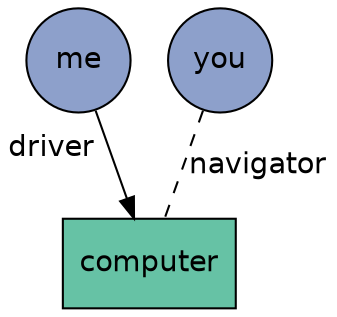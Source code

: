 digraph {
  fontname=Helvetica;
  label="Pair programming"
  labelloc="t"
  rankdir=RB
  node[shape=circle label="" style=filled fontname=Helvetica width=0.7]
  edge[fontname=Helvetica]

  sbs_p1

  sbs_p1[label="me"]
  sbs_p2[label="you"]
  sbs_laptop[label="computer" height=0.6]

  label=""
  sbs_p1 -> sbs_laptop[xlabel="driver  "]
  sbs_p2 -> sbs_laptop[dir=none label="navigator" style="dashed"]

  sbs_p1, sbs_p2[fillcolor="#8DA0CB"]
  sbs_laptop[shape=rectangle fillcolor="#66C2A5"]

}
